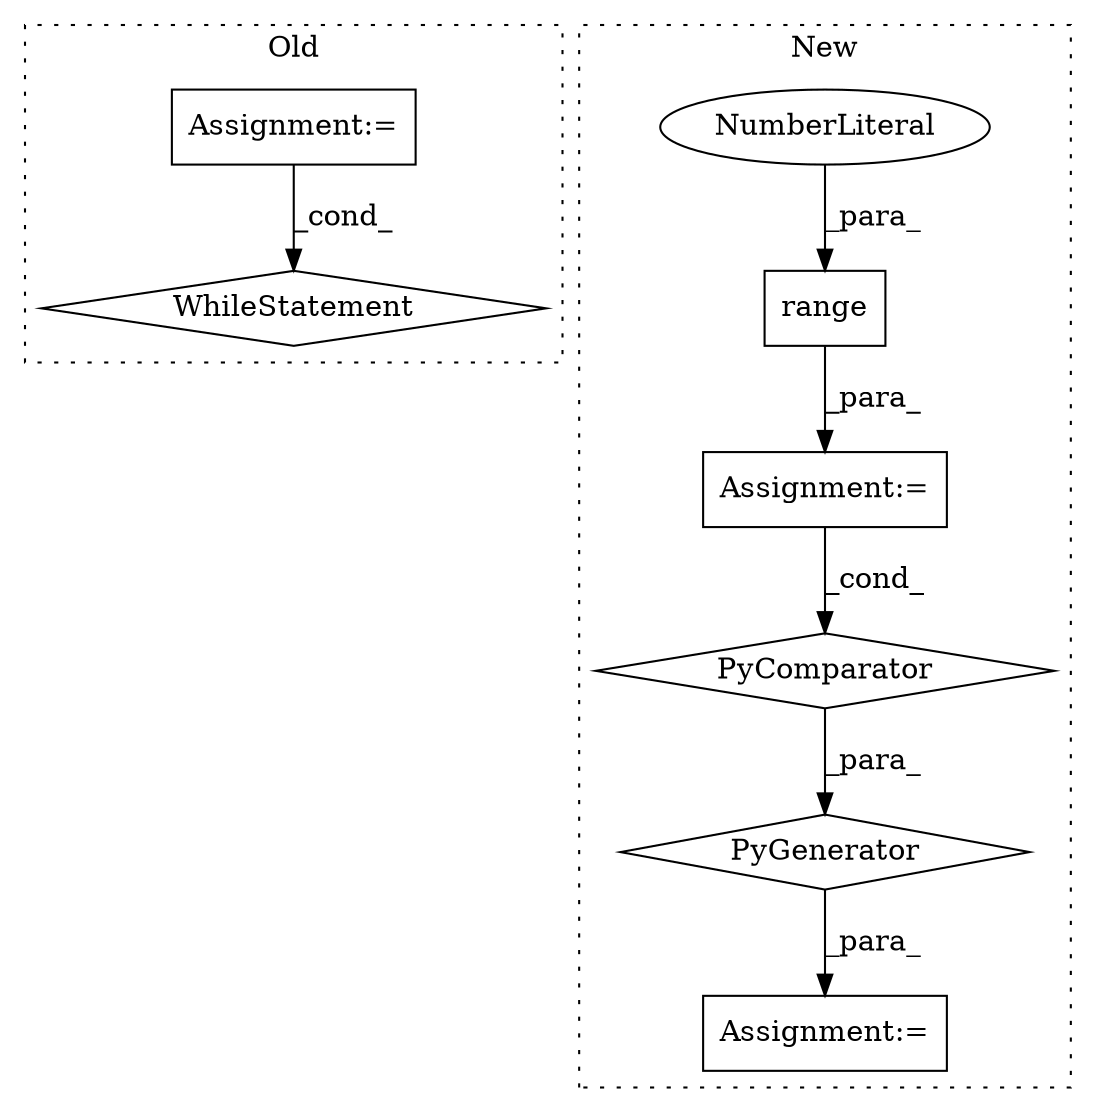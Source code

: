 digraph G {
subgraph cluster0 {
1 [label="WhileStatement" a="61" s="1816,1844" l="7,2" shape="diamond"];
6 [label="Assignment:=" a="7" s="1716" l="1" shape="box"];
label = "Old";
style="dotted";
}
subgraph cluster1 {
2 [label="PyGenerator" a="107" s="2576" l="146" shape="diamond"];
3 [label="PyComparator" a="113" s="2672" l="44" shape="diamond"];
4 [label="Assignment:=" a="7" s="2672" l="44" shape="box"];
5 [label="Assignment:=" a="7" s="2557" l="1" shape="box"];
7 [label="range" a="32" s="2679,2706" l="6,1" shape="box"];
8 [label="NumberLiteral" a="34" s="2685" l="1" shape="ellipse"];
label = "New";
style="dotted";
}
2 -> 5 [label="_para_"];
3 -> 2 [label="_para_"];
4 -> 3 [label="_cond_"];
6 -> 1 [label="_cond_"];
7 -> 4 [label="_para_"];
8 -> 7 [label="_para_"];
}
